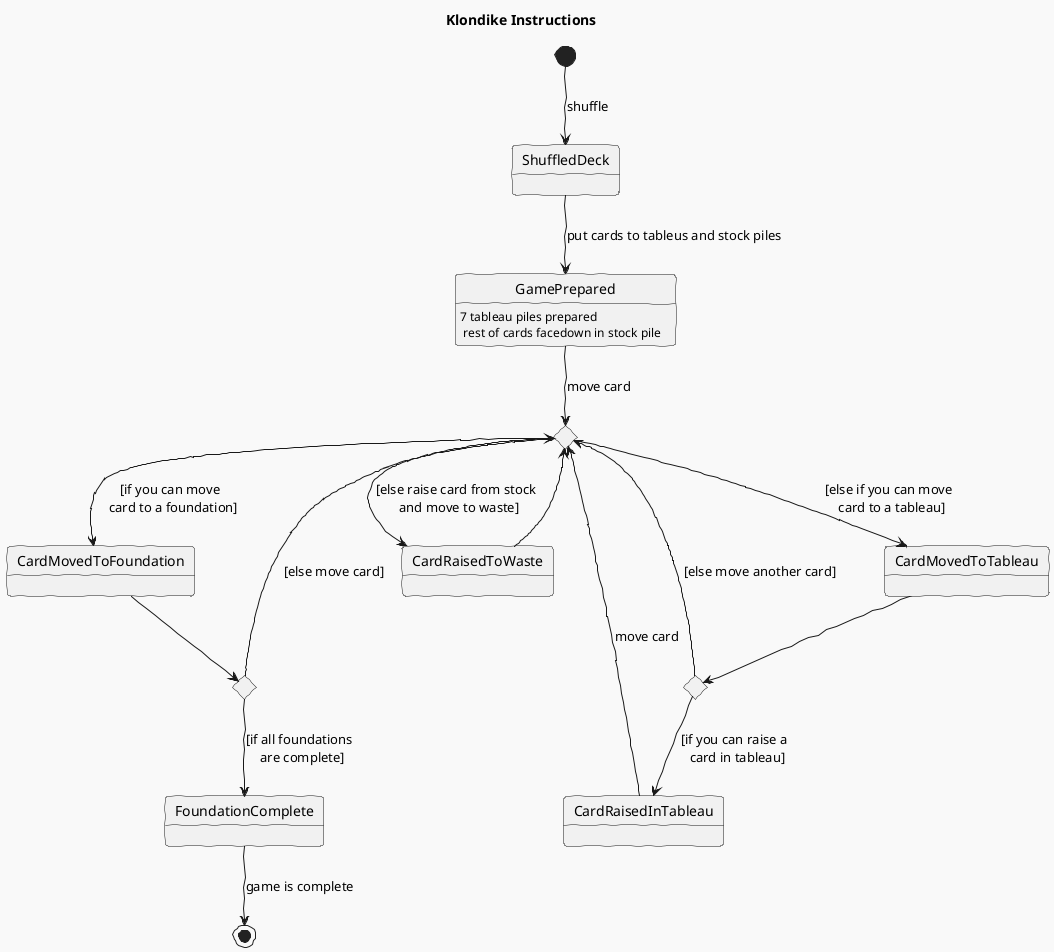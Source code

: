 @startuml klondike--instructions
skinparam handwritten true
!theme mars

title Klondike Instructions

state ShuffledDeck
state GamePrepared : 7 tableau piles prepared \n rest of cards facedown in stock pile
state CheckCardMovement <<choice>>
state CheckFoundation <<choice>>
state CheckRaiseCard <<choice>>
state CardMovedToFoundation
state CardMovedToTableau
state CardRaisedToWaste
state CardRaisedInTableau
state FoundationComplete


[*] --> ShuffledDeck : shuffle
ShuffledDeck --> GamePrepared : put cards to tableus and stock piles
GamePrepared --> CheckCardMovement : move card

CheckCardMovement --> CardMovedToFoundation : [if you can move \n card to a foundation]
CheckCardMovement --> CardMovedToTableau : [else if you can move \n card to a tableau]
CheckCardMovement --> CardRaisedToWaste : [else raise card from stock \n and move to waste]

CardMovedToFoundation --> CheckFoundation
CardMovedToTableau -down-> CheckRaiseCard
CheckRaiseCard --> CardRaisedInTableau : [if you can raise a \n card in tableau]
CheckRaiseCard --> CheckCardMovement : [else move another card]

CardRaisedInTableau --> CheckCardMovement : move card
CardRaisedToWaste --> CheckCardMovement

CheckFoundation --> FoundationComplete : [if all foundations \n are complete]
CheckFoundation --> CheckCardMovement : [else move card]

FoundationComplete --> [*] : game is complete


@enduml



